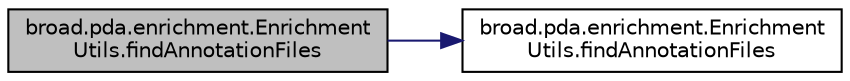 digraph "broad.pda.enrichment.EnrichmentUtils.findAnnotationFiles"
{
  edge [fontname="Helvetica",fontsize="10",labelfontname="Helvetica",labelfontsize="10"];
  node [fontname="Helvetica",fontsize="10",shape=record];
  rankdir="LR";
  Node1 [label="broad.pda.enrichment.Enrichment\lUtils.findAnnotationFiles",height=0.2,width=0.4,color="black", fillcolor="grey75", style="filled" fontcolor="black"];
  Node1 -> Node2 [color="midnightblue",fontsize="10",style="solid"];
  Node2 [label="broad.pda.enrichment.Enrichment\lUtils.findAnnotationFiles",height=0.2,width=0.4,color="black", fillcolor="white", style="filled",URL="$classbroad_1_1pda_1_1enrichment_1_1_enrichment_utils.html#a7a3185a97b5cc69d8233c9d80a3210a2"];
}
